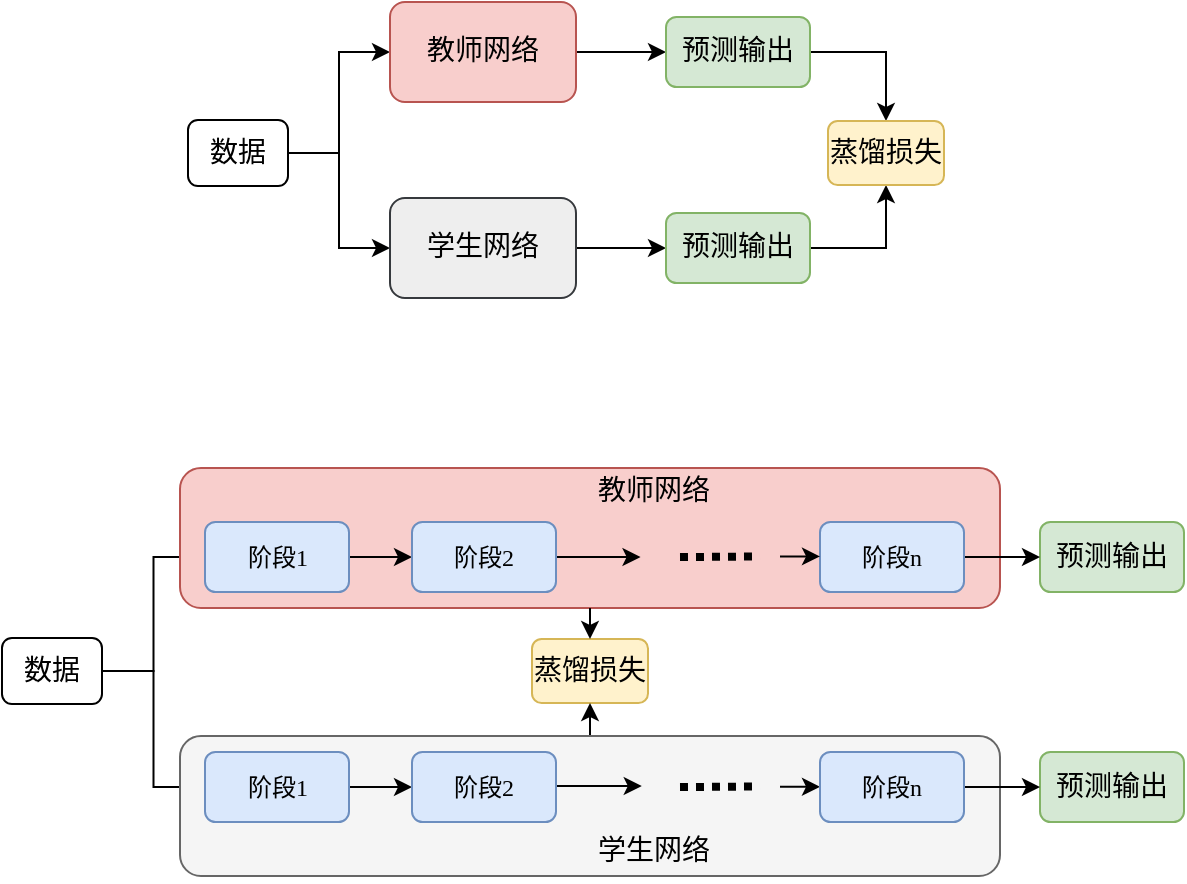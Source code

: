 <mxfile version="24.1.0" type="github">
  <diagram name="第 1 页" id="Zz-yE3sN_qA-QzTztnrS">
    <mxGraphModel dx="1036" dy="580" grid="1" gridSize="10" guides="1" tooltips="1" connect="1" arrows="1" fold="1" page="1" pageScale="1" pageWidth="827" pageHeight="1169" background="#ffffff" math="1" shadow="0">
      <root>
        <mxCell id="0" />
        <mxCell id="1" parent="0" />
        <mxCell id="IohvMyqaD4Y5VaiA8dAe-308" style="edgeStyle=orthogonalEdgeStyle;rounded=0;orthogonalLoop=1;jettySize=auto;html=1;entryX=0;entryY=0.5;entryDx=0;entryDy=0;" parent="1" source="IohvMyqaD4Y5VaiA8dAe-304" target="IohvMyqaD4Y5VaiA8dAe-306" edge="1">
          <mxGeometry relative="1" as="geometry" />
        </mxCell>
        <mxCell id="IohvMyqaD4Y5VaiA8dAe-310" style="edgeStyle=orthogonalEdgeStyle;rounded=0;orthogonalLoop=1;jettySize=auto;html=1;entryX=0;entryY=0.5;entryDx=0;entryDy=0;" parent="1" source="IohvMyqaD4Y5VaiA8dAe-304" target="IohvMyqaD4Y5VaiA8dAe-307" edge="1">
          <mxGeometry relative="1" as="geometry" />
        </mxCell>
        <mxCell id="IohvMyqaD4Y5VaiA8dAe-304" value="&lt;font style=&quot;font-size: 14px;&quot; face=&quot;宋体&quot;&gt;数据&lt;/font&gt;" style="rounded=1;whiteSpace=wrap;html=1;" parent="1" vertex="1">
          <mxGeometry x="123" y="96" width="50" height="33" as="geometry" />
        </mxCell>
        <mxCell id="IohvMyqaD4Y5VaiA8dAe-311" style="edgeStyle=orthogonalEdgeStyle;rounded=0;orthogonalLoop=1;jettySize=auto;html=1;entryX=0;entryY=0.5;entryDx=0;entryDy=0;" parent="1" source="IohvMyqaD4Y5VaiA8dAe-306" target="IohvMyqaD4Y5VaiA8dAe-312" edge="1">
          <mxGeometry relative="1" as="geometry">
            <mxPoint x="384.458" y="62" as="targetPoint" />
          </mxGeometry>
        </mxCell>
        <mxCell id="IohvMyqaD4Y5VaiA8dAe-306" value="&lt;font style=&quot;font-size: 14px;&quot; face=&quot;宋体&quot;&gt;教师网络&lt;/font&gt;" style="rounded=1;whiteSpace=wrap;html=1;fillColor=#f8cecc;strokeColor=#b85450;" parent="1" vertex="1">
          <mxGeometry x="224" y="37" width="93" height="50" as="geometry" />
        </mxCell>
        <mxCell id="IohvMyqaD4Y5VaiA8dAe-315" style="edgeStyle=orthogonalEdgeStyle;rounded=0;orthogonalLoop=1;jettySize=auto;html=1;" parent="1" source="IohvMyqaD4Y5VaiA8dAe-307" target="IohvMyqaD4Y5VaiA8dAe-314" edge="1">
          <mxGeometry relative="1" as="geometry" />
        </mxCell>
        <mxCell id="IohvMyqaD4Y5VaiA8dAe-307" value="&lt;font style=&quot;font-size: 14px;&quot; face=&quot;宋体&quot;&gt;学生网络&lt;/font&gt;" style="rounded=1;whiteSpace=wrap;html=1;fillColor=#eeeeee;strokeColor=#36393d;" parent="1" vertex="1">
          <mxGeometry x="224" y="135" width="93" height="50" as="geometry" />
        </mxCell>
        <mxCell id="IohvMyqaD4Y5VaiA8dAe-321" style="edgeStyle=orthogonalEdgeStyle;rounded=0;orthogonalLoop=1;jettySize=auto;html=1;entryX=0.5;entryY=0;entryDx=0;entryDy=0;" parent="1" source="IohvMyqaD4Y5VaiA8dAe-312" target="IohvMyqaD4Y5VaiA8dAe-319" edge="1">
          <mxGeometry relative="1" as="geometry" />
        </mxCell>
        <mxCell id="IohvMyqaD4Y5VaiA8dAe-312" value="&lt;font style=&quot;font-size: 14px;&quot; face=&quot;宋体&quot;&gt;预测输出&lt;/font&gt;" style="rounded=1;whiteSpace=wrap;html=1;fillColor=#d5e8d4;strokeColor=#82b366;" parent="1" vertex="1">
          <mxGeometry x="362" y="44.5" width="72" height="35" as="geometry" />
        </mxCell>
        <mxCell id="IohvMyqaD4Y5VaiA8dAe-322" style="edgeStyle=orthogonalEdgeStyle;rounded=0;orthogonalLoop=1;jettySize=auto;html=1;entryX=0.5;entryY=1;entryDx=0;entryDy=0;" parent="1" source="IohvMyqaD4Y5VaiA8dAe-314" target="IohvMyqaD4Y5VaiA8dAe-319" edge="1">
          <mxGeometry relative="1" as="geometry" />
        </mxCell>
        <mxCell id="IohvMyqaD4Y5VaiA8dAe-314" value="&lt;font style=&quot;font-size: 14px;&quot; face=&quot;宋体&quot;&gt;预测输出&lt;/font&gt;" style="rounded=1;whiteSpace=wrap;html=1;fillColor=#d5e8d4;strokeColor=#82b366;" parent="1" vertex="1">
          <mxGeometry x="362" y="142.5" width="72" height="35" as="geometry" />
        </mxCell>
        <mxCell id="IohvMyqaD4Y5VaiA8dAe-319" value="&lt;font style=&quot;font-size: 14px;&quot; face=&quot;宋体&quot;&gt;蒸馏损失&lt;/font&gt;" style="rounded=1;whiteSpace=wrap;html=1;fillColor=#fff2cc;strokeColor=#d6b656;" parent="1" vertex="1">
          <mxGeometry x="443" y="96.5" width="58" height="32" as="geometry" />
        </mxCell>
        <mxCell id="QJUvaWRR7z4gIF_uDeEF-1" style="edgeStyle=orthogonalEdgeStyle;rounded=0;orthogonalLoop=1;jettySize=auto;html=1;entryX=0;entryY=0.5;entryDx=0;entryDy=0;" edge="1" parent="1" source="QJUvaWRR7z4gIF_uDeEF-3" target="QJUvaWRR7z4gIF_uDeEF-8">
          <mxGeometry relative="1" as="geometry" />
        </mxCell>
        <mxCell id="QJUvaWRR7z4gIF_uDeEF-2" style="edgeStyle=orthogonalEdgeStyle;rounded=0;orthogonalLoop=1;jettySize=auto;html=1;entryX=0;entryY=0.5;entryDx=0;entryDy=0;" edge="1" parent="1" source="QJUvaWRR7z4gIF_uDeEF-3" target="QJUvaWRR7z4gIF_uDeEF-21">
          <mxGeometry relative="1" as="geometry" />
        </mxCell>
        <mxCell id="QJUvaWRR7z4gIF_uDeEF-3" value="&lt;font style=&quot;font-size: 14px;&quot; face=&quot;宋体&quot;&gt;数据&lt;/font&gt;" style="rounded=1;whiteSpace=wrap;html=1;" vertex="1" parent="1">
          <mxGeometry x="30" y="355" width="50" height="33" as="geometry" />
        </mxCell>
        <mxCell id="QJUvaWRR7z4gIF_uDeEF-4" value="&lt;font style=&quot;font-size: 14px;&quot; face=&quot;宋体&quot;&gt;蒸馏损失&lt;/font&gt;" style="rounded=1;whiteSpace=wrap;html=1;fillColor=#fff2cc;strokeColor=#d6b656;" vertex="1" parent="1">
          <mxGeometry x="295" y="355.5" width="58" height="32" as="geometry" />
        </mxCell>
        <mxCell id="QJUvaWRR7z4gIF_uDeEF-5" value="" style="group" vertex="1" connectable="0" parent="1">
          <mxGeometry x="119" y="270" width="502" height="70" as="geometry" />
        </mxCell>
        <mxCell id="QJUvaWRR7z4gIF_uDeEF-6" value="" style="rounded=1;whiteSpace=wrap;html=1;fillColor=#f8cecc;strokeColor=#b85450;" vertex="1" parent="QJUvaWRR7z4gIF_uDeEF-5">
          <mxGeometry width="410" height="70" as="geometry" />
        </mxCell>
        <mxCell id="QJUvaWRR7z4gIF_uDeEF-7" style="edgeStyle=orthogonalEdgeStyle;rounded=0;orthogonalLoop=1;jettySize=auto;html=1;entryX=0;entryY=0.5;entryDx=0;entryDy=0;" edge="1" parent="QJUvaWRR7z4gIF_uDeEF-5" source="QJUvaWRR7z4gIF_uDeEF-8" target="QJUvaWRR7z4gIF_uDeEF-11">
          <mxGeometry relative="1" as="geometry" />
        </mxCell>
        <mxCell id="QJUvaWRR7z4gIF_uDeEF-8" value="&lt;font face=&quot;宋体&quot;&gt;阶段1&lt;/font&gt;" style="rounded=1;whiteSpace=wrap;html=1;fillColor=#dae8fc;strokeColor=#6c8ebf;" vertex="1" parent="QJUvaWRR7z4gIF_uDeEF-5">
          <mxGeometry x="12.5" y="27" width="72" height="35" as="geometry" />
        </mxCell>
        <mxCell id="QJUvaWRR7z4gIF_uDeEF-9" value="&lt;font style=&quot;font-size: 14px;&quot; face=&quot;宋体&quot;&gt;预测输出&lt;/font&gt;" style="rounded=1;whiteSpace=wrap;html=1;fillColor=#d5e8d4;strokeColor=#82b366;" vertex="1" parent="QJUvaWRR7z4gIF_uDeEF-5">
          <mxGeometry x="430" y="27" width="72" height="35" as="geometry" />
        </mxCell>
        <mxCell id="QJUvaWRR7z4gIF_uDeEF-10" style="edgeStyle=orthogonalEdgeStyle;rounded=0;orthogonalLoop=1;jettySize=auto;html=1;" edge="1" parent="QJUvaWRR7z4gIF_uDeEF-5" source="QJUvaWRR7z4gIF_uDeEF-11">
          <mxGeometry relative="1" as="geometry">
            <mxPoint x="230.275" y="44.5" as="targetPoint" />
          </mxGeometry>
        </mxCell>
        <mxCell id="QJUvaWRR7z4gIF_uDeEF-11" value="&lt;font face=&quot;宋体&quot;&gt;阶段2&lt;/font&gt;" style="rounded=1;whiteSpace=wrap;html=1;fillColor=#dae8fc;strokeColor=#6c8ebf;" vertex="1" parent="QJUvaWRR7z4gIF_uDeEF-5">
          <mxGeometry x="116" y="27" width="72" height="35" as="geometry" />
        </mxCell>
        <mxCell id="QJUvaWRR7z4gIF_uDeEF-12" value="" style="endArrow=none;dashed=1;html=1;rounded=0;dashPattern=1 1;strokeWidth=4;" edge="1" parent="QJUvaWRR7z4gIF_uDeEF-5">
          <mxGeometry width="50" height="50" relative="1" as="geometry">
            <mxPoint x="250" y="44.52" as="sourcePoint" />
            <mxPoint x="290" y="44.26" as="targetPoint" />
          </mxGeometry>
        </mxCell>
        <mxCell id="QJUvaWRR7z4gIF_uDeEF-13" style="edgeStyle=orthogonalEdgeStyle;rounded=0;orthogonalLoop=1;jettySize=auto;html=1;entryX=0;entryY=0.5;entryDx=0;entryDy=0;" edge="1" parent="QJUvaWRR7z4gIF_uDeEF-5" source="QJUvaWRR7z4gIF_uDeEF-14" target="QJUvaWRR7z4gIF_uDeEF-9">
          <mxGeometry relative="1" as="geometry" />
        </mxCell>
        <mxCell id="QJUvaWRR7z4gIF_uDeEF-14" value="&lt;font face=&quot;宋体&quot;&gt;阶段&lt;/font&gt;&lt;font face=&quot;Times New Roman&quot;&gt;n&lt;/font&gt;" style="rounded=1;whiteSpace=wrap;html=1;fillColor=#dae8fc;strokeColor=#6c8ebf;" vertex="1" parent="QJUvaWRR7z4gIF_uDeEF-5">
          <mxGeometry x="320" y="27" width="72" height="35" as="geometry" />
        </mxCell>
        <mxCell id="QJUvaWRR7z4gIF_uDeEF-15" style="edgeStyle=orthogonalEdgeStyle;rounded=0;orthogonalLoop=1;jettySize=auto;html=1;exitX=0;exitY=0.5;exitDx=0;exitDy=0;entryX=0;entryY=0.5;entryDx=0;entryDy=0;" edge="1" parent="QJUvaWRR7z4gIF_uDeEF-5">
          <mxGeometry relative="1" as="geometry">
            <mxPoint x="320" y="44.81" as="targetPoint" />
            <mxPoint x="300" y="44.189" as="sourcePoint" />
          </mxGeometry>
        </mxCell>
        <mxCell id="QJUvaWRR7z4gIF_uDeEF-16" value="&lt;font style=&quot;font-size: 14px;&quot; face=&quot;宋体&quot;&gt;教师网络&lt;/font&gt;" style="text;align=center;html=1;verticalAlign=middle;whiteSpace=wrap;rounded=1;strokeWidth=1;perimeterSpacing=10;" vertex="1" parent="QJUvaWRR7z4gIF_uDeEF-5">
          <mxGeometry x="200" y="-3" width="74" height="30" as="geometry" />
        </mxCell>
        <mxCell id="QJUvaWRR7z4gIF_uDeEF-17" style="edgeStyle=orthogonalEdgeStyle;rounded=0;orthogonalLoop=1;jettySize=auto;html=1;exitX=0.5;exitY=1;exitDx=0;exitDy=0;entryX=0.5;entryY=0;entryDx=0;entryDy=0;" edge="1" parent="1" source="QJUvaWRR7z4gIF_uDeEF-6" target="QJUvaWRR7z4gIF_uDeEF-4">
          <mxGeometry relative="1" as="geometry" />
        </mxCell>
        <mxCell id="QJUvaWRR7z4gIF_uDeEF-18" style="edgeStyle=orthogonalEdgeStyle;rounded=0;orthogonalLoop=1;jettySize=auto;html=1;exitX=0.5;exitY=0;exitDx=0;exitDy=0;entryX=0.5;entryY=1;entryDx=0;entryDy=0;" edge="1" parent="1" source="QJUvaWRR7z4gIF_uDeEF-19" target="QJUvaWRR7z4gIF_uDeEF-4">
          <mxGeometry relative="1" as="geometry" />
        </mxCell>
        <mxCell id="QJUvaWRR7z4gIF_uDeEF-19" value="" style="rounded=1;whiteSpace=wrap;html=1;fillColor=#f5f5f5;strokeColor=#666666;fontColor=#333333;" vertex="1" parent="1">
          <mxGeometry x="119" y="404" width="410" height="70" as="geometry" />
        </mxCell>
        <mxCell id="QJUvaWRR7z4gIF_uDeEF-20" style="edgeStyle=orthogonalEdgeStyle;rounded=0;orthogonalLoop=1;jettySize=auto;html=1;entryX=0;entryY=0.5;entryDx=0;entryDy=0;" edge="1" parent="1" source="QJUvaWRR7z4gIF_uDeEF-21" target="QJUvaWRR7z4gIF_uDeEF-24">
          <mxGeometry relative="1" as="geometry" />
        </mxCell>
        <mxCell id="QJUvaWRR7z4gIF_uDeEF-21" value="&lt;font style=&quot;font-size: 12px;&quot; face=&quot;宋体&quot;&gt;阶段1&lt;/font&gt;" style="rounded=1;whiteSpace=wrap;html=1;fillColor=#dae8fc;strokeColor=#6c8ebf;" vertex="1" parent="1">
          <mxGeometry x="131.5" y="412" width="72" height="35" as="geometry" />
        </mxCell>
        <mxCell id="QJUvaWRR7z4gIF_uDeEF-22" value="&lt;font style=&quot;font-size: 14px;&quot; face=&quot;宋体&quot;&gt;预测输出&lt;/font&gt;" style="rounded=1;whiteSpace=wrap;html=1;fillColor=#d5e8d4;strokeColor=#82b366;" vertex="1" parent="1">
          <mxGeometry x="549" y="412" width="72" height="35" as="geometry" />
        </mxCell>
        <mxCell id="QJUvaWRR7z4gIF_uDeEF-23" style="edgeStyle=orthogonalEdgeStyle;rounded=0;orthogonalLoop=1;jettySize=auto;html=1;" edge="1" parent="1" source="QJUvaWRR7z4gIF_uDeEF-24">
          <mxGeometry relative="1" as="geometry">
            <mxPoint x="349.881" y="429" as="targetPoint" />
          </mxGeometry>
        </mxCell>
        <mxCell id="QJUvaWRR7z4gIF_uDeEF-24" value="&lt;font face=&quot;宋体&quot;&gt;阶段2&lt;/font&gt;" style="rounded=1;whiteSpace=wrap;html=1;fillColor=#dae8fc;strokeColor=#6c8ebf;" vertex="1" parent="1">
          <mxGeometry x="235" y="412" width="72" height="35" as="geometry" />
        </mxCell>
        <mxCell id="QJUvaWRR7z4gIF_uDeEF-25" value="" style="endArrow=none;dashed=1;html=1;rounded=0;dashPattern=1 1;strokeWidth=4;" edge="1" parent="1">
          <mxGeometry width="50" height="50" relative="1" as="geometry">
            <mxPoint x="369" y="429.52" as="sourcePoint" />
            <mxPoint x="409" y="429.26" as="targetPoint" />
          </mxGeometry>
        </mxCell>
        <mxCell id="QJUvaWRR7z4gIF_uDeEF-26" style="edgeStyle=orthogonalEdgeStyle;rounded=0;orthogonalLoop=1;jettySize=auto;html=1;" edge="1" parent="1" source="QJUvaWRR7z4gIF_uDeEF-28" target="QJUvaWRR7z4gIF_uDeEF-22">
          <mxGeometry relative="1" as="geometry" />
        </mxCell>
        <mxCell id="QJUvaWRR7z4gIF_uDeEF-27" style="edgeStyle=orthogonalEdgeStyle;rounded=0;orthogonalLoop=1;jettySize=auto;html=1;exitX=0;exitY=0.5;exitDx=0;exitDy=0;entryX=0;entryY=0.5;entryDx=0;entryDy=0;" edge="1" parent="1" target="QJUvaWRR7z4gIF_uDeEF-28">
          <mxGeometry relative="1" as="geometry">
            <mxPoint x="419" y="429.379" as="sourcePoint" />
          </mxGeometry>
        </mxCell>
        <mxCell id="QJUvaWRR7z4gIF_uDeEF-28" value="&lt;font face=&quot;宋体&quot;&gt;阶段&lt;/font&gt;&lt;font face=&quot;Times New Roman&quot;&gt;n&lt;/font&gt;" style="rounded=1;whiteSpace=wrap;html=1;fillColor=#dae8fc;strokeColor=#6c8ebf;" vertex="1" parent="1">
          <mxGeometry x="439" y="412" width="72" height="35" as="geometry" />
        </mxCell>
        <mxCell id="QJUvaWRR7z4gIF_uDeEF-29" value="&lt;font style=&quot;font-size: 14px;&quot; face=&quot;宋体&quot;&gt;学生网络&lt;/font&gt;" style="text;align=center;html=1;verticalAlign=middle;whiteSpace=wrap;rounded=1;strokeWidth=1;perimeterSpacing=10;" vertex="1" parent="1">
          <mxGeometry x="319" y="447" width="74" height="30" as="geometry" />
        </mxCell>
      </root>
    </mxGraphModel>
  </diagram>
</mxfile>
